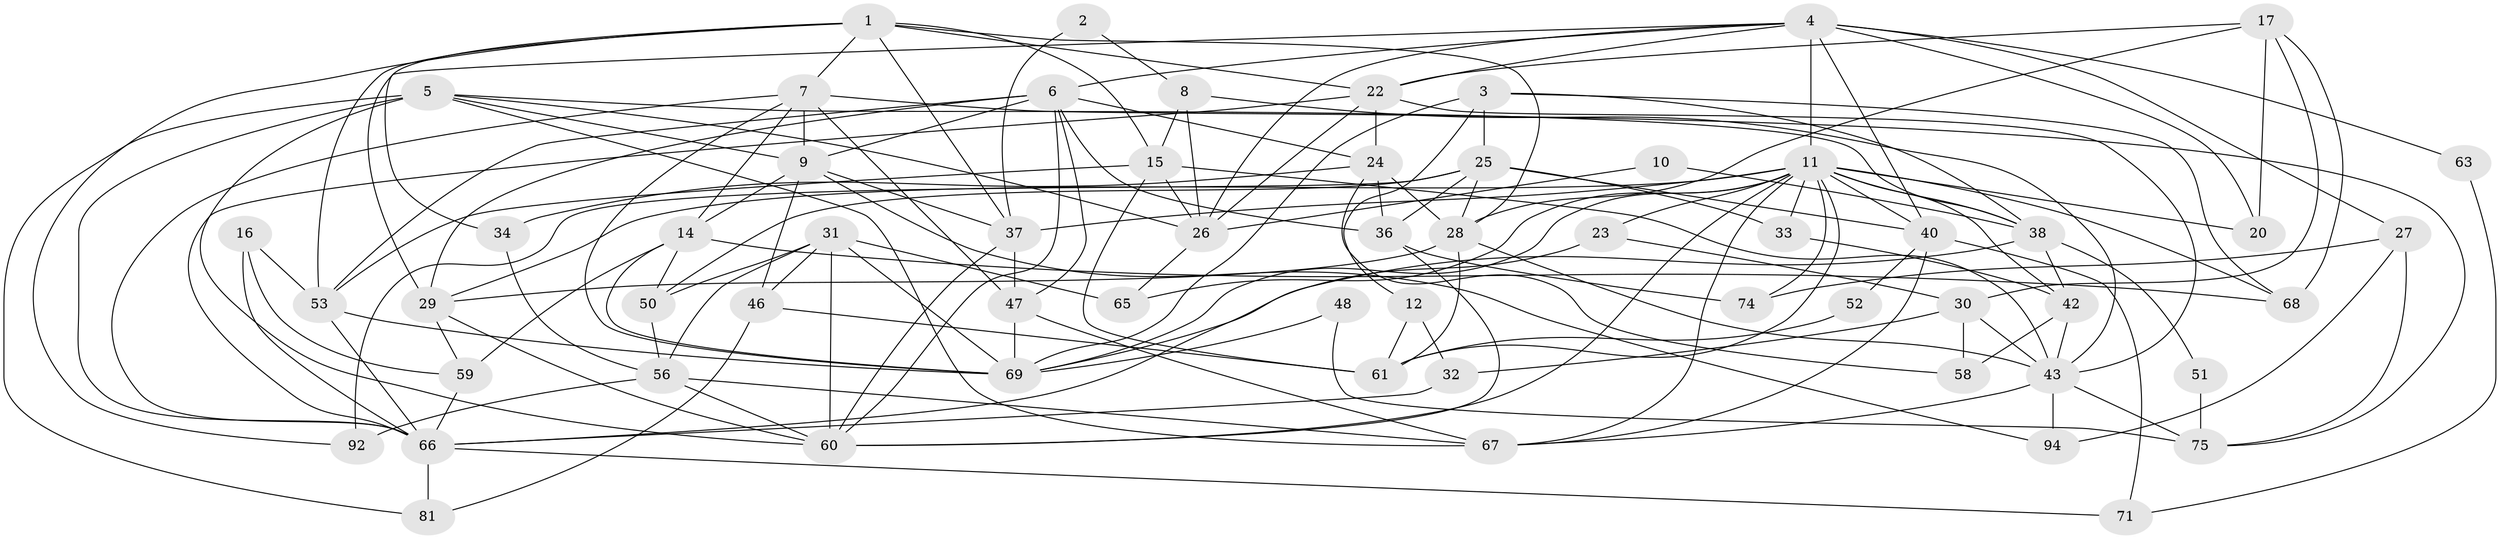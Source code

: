 // Generated by graph-tools (version 1.1) at 2025/24/03/03/25 07:24:02]
// undirected, 60 vertices, 156 edges
graph export_dot {
graph [start="1"]
  node [color=gray90,style=filled];
  1 [super="+13"];
  2;
  3 [super="+76"];
  4 [super="+64"];
  5 [super="+35"];
  6 [super="+88"];
  7 [super="+49"];
  8 [super="+18"];
  9 [super="+21"];
  10;
  11 [super="+93"];
  12;
  14 [super="+39"];
  15 [super="+19"];
  16;
  17;
  20;
  22 [super="+41"];
  23;
  24 [super="+95"];
  25 [super="+45"];
  26 [super="+54"];
  27;
  28 [super="+79"];
  29 [super="+87"];
  30 [super="+57"];
  31 [super="+85"];
  32;
  33;
  34;
  36;
  37 [super="+98"];
  38 [super="+78"];
  40 [super="+91"];
  42 [super="+55"];
  43 [super="+44"];
  46 [super="+90"];
  47 [super="+80"];
  48;
  50;
  51;
  52;
  53 [super="+97"];
  56 [super="+77"];
  58 [super="+62"];
  59 [super="+89"];
  60 [super="+73"];
  61 [super="+72"];
  63;
  65 [super="+70"];
  66 [super="+83"];
  67 [super="+84"];
  68 [super="+82"];
  69 [super="+96"];
  71;
  74;
  75 [super="+86"];
  81;
  92;
  94;
  1 -- 7;
  1 -- 22;
  1 -- 92;
  1 -- 34;
  1 -- 53;
  1 -- 28;
  1 -- 37;
  1 -- 15;
  2 -- 37;
  2 -- 8;
  3 -- 68;
  3 -- 12;
  3 -- 38;
  3 -- 25;
  3 -- 69;
  4 -- 27;
  4 -- 40;
  4 -- 11;
  4 -- 20;
  4 -- 22;
  4 -- 26;
  4 -- 29;
  4 -- 63;
  4 -- 6;
  5 -- 67;
  5 -- 9;
  5 -- 66;
  5 -- 38;
  5 -- 81;
  5 -- 60;
  5 -- 26;
  6 -- 29;
  6 -- 36;
  6 -- 24;
  6 -- 9;
  6 -- 47;
  6 -- 53;
  6 -- 60;
  7 -- 47;
  7 -- 66;
  7 -- 75;
  7 -- 14;
  7 -- 9;
  7 -- 69;
  8 -- 43;
  8 -- 15;
  8 -- 26;
  9 -- 14;
  9 -- 94;
  9 -- 46;
  9 -- 37;
  10 -- 38;
  10 -- 26;
  11 -- 29;
  11 -- 23;
  11 -- 33 [weight=2];
  11 -- 37;
  11 -- 74;
  11 -- 65 [weight=2];
  11 -- 67;
  11 -- 69;
  11 -- 40;
  11 -- 42;
  11 -- 20;
  11 -- 68;
  11 -- 61;
  11 -- 38;
  11 -- 60;
  12 -- 61;
  12 -- 32;
  14 -- 59;
  14 -- 68;
  14 -- 50;
  14 -- 69;
  15 -- 26;
  15 -- 43;
  15 -- 61;
  15 -- 53;
  16 -- 53;
  16 -- 59;
  16 -- 66;
  17 -- 20;
  17 -- 68;
  17 -- 22;
  17 -- 28;
  17 -- 30;
  22 -- 43;
  22 -- 66;
  22 -- 24;
  22 -- 26;
  23 -- 30;
  23 -- 66;
  24 -- 36;
  24 -- 58;
  24 -- 28;
  24 -- 34;
  25 -- 33;
  25 -- 36;
  25 -- 28;
  25 -- 50;
  25 -- 40;
  25 -- 92;
  26 -- 65;
  27 -- 94;
  27 -- 74;
  27 -- 75;
  28 -- 29;
  28 -- 61;
  28 -- 43;
  29 -- 59;
  29 -- 60;
  30 -- 43;
  30 -- 32;
  30 -- 58;
  31 -- 50;
  31 -- 60;
  31 -- 46;
  31 -- 56;
  31 -- 65;
  31 -- 69;
  32 -- 66;
  33 -- 42;
  34 -- 56;
  36 -- 74;
  36 -- 60;
  37 -- 47;
  37 -- 60;
  38 -- 69;
  38 -- 51;
  38 -- 42;
  40 -- 71;
  40 -- 67;
  40 -- 52;
  42 -- 43;
  42 -- 58;
  43 -- 75;
  43 -- 67;
  43 -- 94;
  46 -- 61;
  46 -- 81;
  47 -- 69;
  47 -- 67;
  48 -- 69;
  48 -- 75;
  50 -- 56;
  51 -- 75;
  52 -- 61;
  53 -- 66;
  53 -- 69;
  56 -- 60;
  56 -- 92;
  56 -- 67;
  59 -- 66;
  63 -- 71;
  66 -- 71;
  66 -- 81;
}
